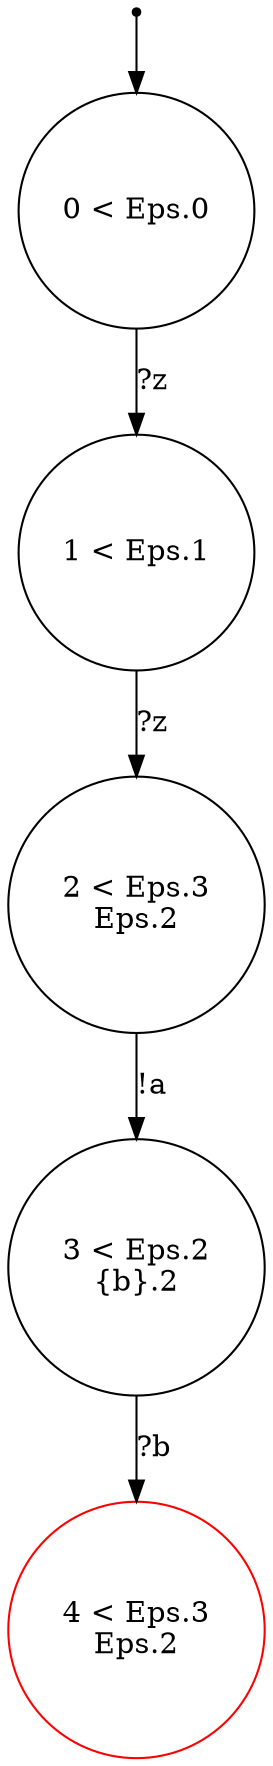 digraph {
 node [shape=point] ENTRY
 node [shape=circle]
4 [label="4 < Eps.3
Eps.2
" color="red"]
1 [label="1 < Eps.1
"]
2 [label="2 < Eps.3
Eps.2
"]
0 [label="0 < Eps.0
"]
3 [label="3 < Eps.2
{b}.2
"]
ENTRY -> 0
2 -> 3 [label="!a"]
0 -> 1 [label="?z"]
1 -> 2 [label="?z"]
3 -> 4 [label="?b"]

}